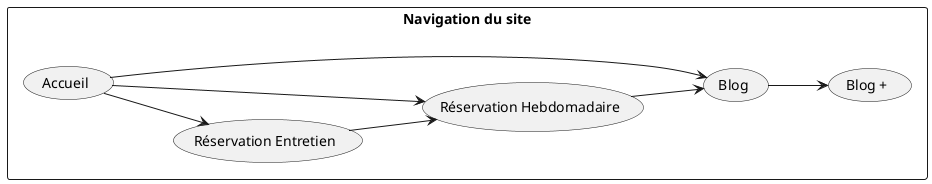 @startuml
left to right direction
rectangle "Navigation du site" {
  (Accueil) --> (Réservation Entretien)
  (Accueil) --> (Réservation Hebdomadaire)
  (Accueil) --> (Blog)
  (Réservation Entretien) --> (Réservation Hebdomadaire)
  (Réservation Hebdomadaire) --> (Blog)
  (Blog) --> (Blog +)
}
@enduml